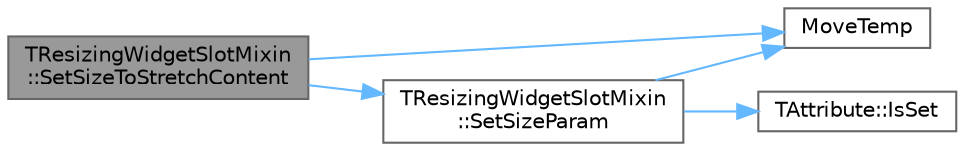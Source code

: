 digraph "TResizingWidgetSlotMixin::SetSizeToStretchContent"
{
 // INTERACTIVE_SVG=YES
 // LATEX_PDF_SIZE
  bgcolor="transparent";
  edge [fontname=Helvetica,fontsize=10,labelfontname=Helvetica,labelfontsize=10];
  node [fontname=Helvetica,fontsize=10,shape=box,height=0.2,width=0.4];
  rankdir="LR";
  Node1 [id="Node000001",label="TResizingWidgetSlotMixin\l::SetSizeToStretchContent",height=0.2,width=0.4,color="gray40", fillcolor="grey60", style="filled", fontcolor="black",tooltip="The widget's content size is adjusted proportionally to fit the available space."];
  Node1 -> Node2 [id="edge1_Node000001_Node000002",color="steelblue1",style="solid",tooltip=" "];
  Node2 [id="Node000002",label="MoveTemp",height=0.2,width=0.4,color="grey40", fillcolor="white", style="filled",URL="$d4/d24/UnrealTemplate_8h.html#ad5e6c049aeb9c9115fec514ba581dbb6",tooltip="MoveTemp will cast a reference to an rvalue reference."];
  Node1 -> Node3 [id="edge2_Node000001_Node000003",color="steelblue1",style="solid",tooltip=" "];
  Node3 [id="Node000003",label="TResizingWidgetSlotMixin\l::SetSizeParam",height=0.2,width=0.4,color="grey40", fillcolor="white", style="filled",URL="$da/d83/classTResizingWidgetSlotMixin.html#ab4b436e5557957d1c4c4db61b93c529e",tooltip="Set the size Param of the slot, It could be a FStretch, FStretchContent, or a FAuto."];
  Node3 -> Node4 [id="edge3_Node000003_Node000004",color="steelblue1",style="solid",tooltip=" "];
  Node4 [id="Node000004",label="TAttribute::IsSet",height=0.2,width=0.4,color="grey40", fillcolor="white", style="filled",URL="$dd/dcd/classTAttribute.html#a3a062929dd69ffe2d59ba4ab8e2234c2",tooltip="Was this TAttribute ever assigned?"];
  Node3 -> Node2 [id="edge4_Node000003_Node000002",color="steelblue1",style="solid",tooltip=" "];
}

